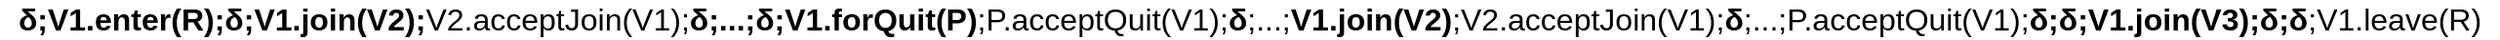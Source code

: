 <mxfile version="13.10.4" type="github">
  <diagram id="Ha5ecQJXs_3D1FHjyIZ6" name="Page-1">
    <mxGraphModel dx="2249" dy="831" grid="1" gridSize="10" guides="1" tooltips="1" connect="1" arrows="1" fold="1" page="1" pageScale="1" pageWidth="827" pageHeight="1169" math="0" shadow="0">
      <root>
        <mxCell id="0" />
        <mxCell id="1" parent="0" />
        <mxCell id="dxgM9Ls3yp4Ukvi1yhg8-1" value="&lt;font style=&quot;font-size: 16px&quot;&gt;&lt;b&gt;δ;V1.enter(R);δ;V1.join(V2);&lt;/b&gt;V2.acceptJoin(V1);&lt;b&gt;δ;...;δ;V1.forQuit(P)&lt;/b&gt;;P.acceptQuit(V1);&lt;b&gt;δ&lt;/b&gt;;...;&lt;b&gt;V1.join(V2)&lt;/b&gt;;V2.acceptJoin(V1);&lt;b&gt;δ&lt;/b&gt;;...;P.acceptQuit(V1);&lt;b&gt;δ;δ;V1.join(V3);δ;δ&lt;/b&gt;;V1.leave(R)&lt;/font&gt;" style="text;html=1;align=center;verticalAlign=middle;resizable=0;points=[];autosize=1;fontSize=14;" vertex="1" parent="1">
          <mxGeometry x="-226" y="380" width="1280" height="20" as="geometry" />
        </mxCell>
      </root>
    </mxGraphModel>
  </diagram>
</mxfile>
